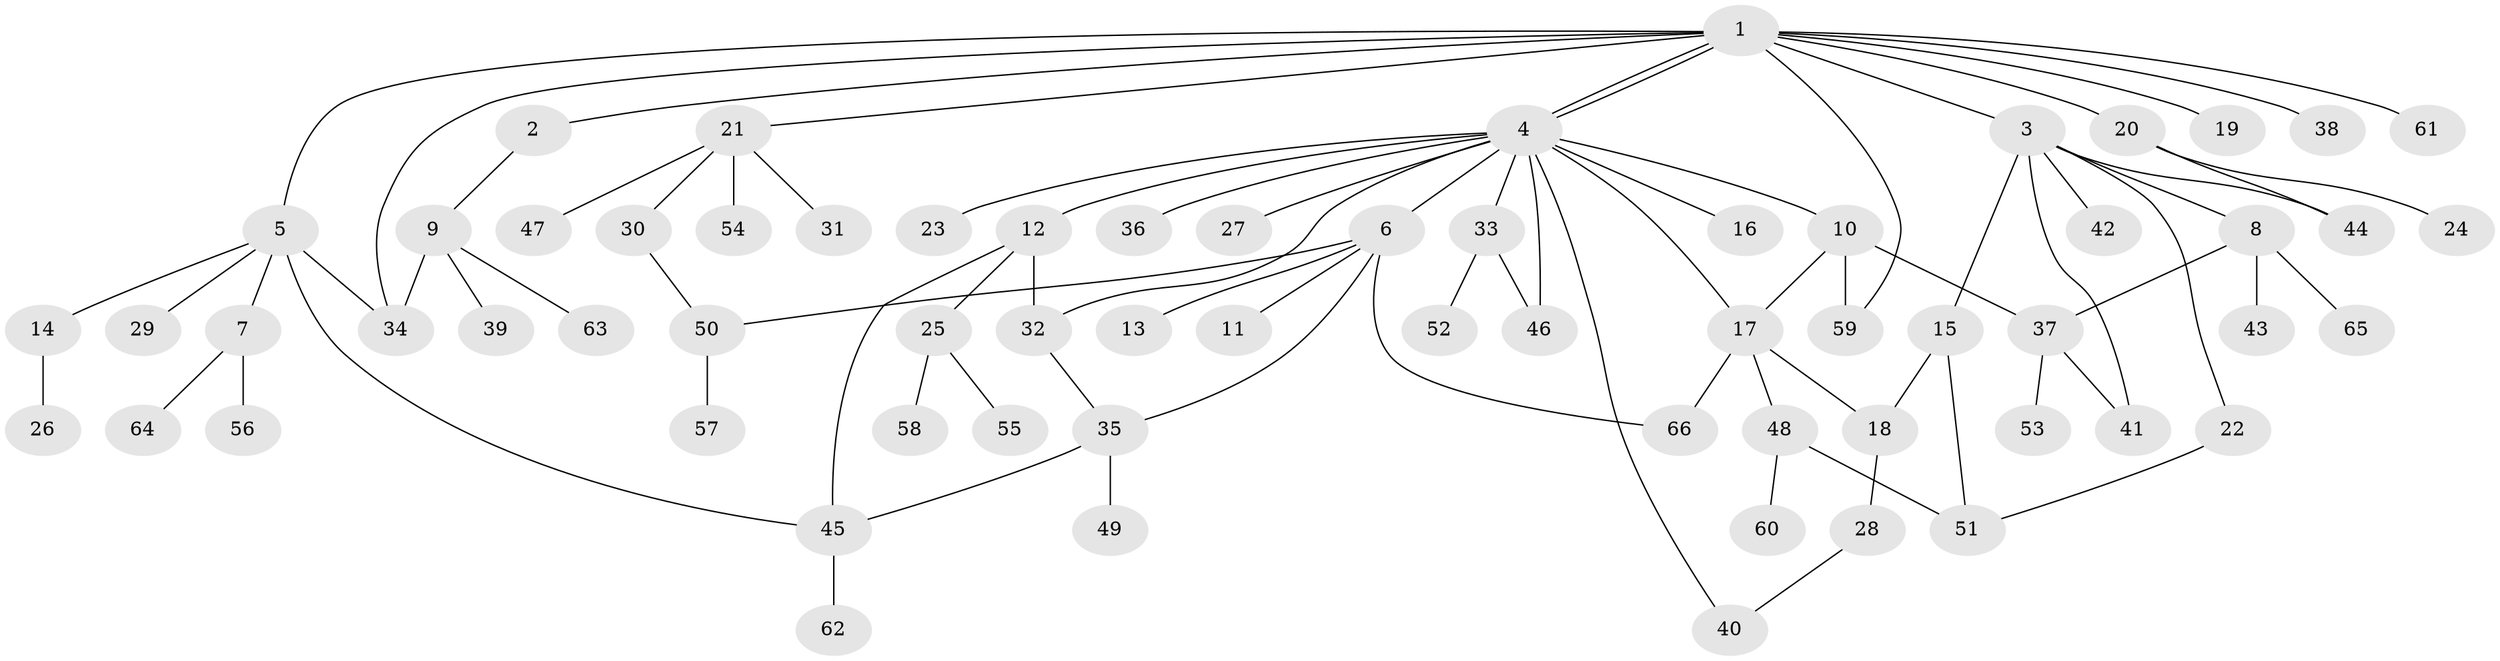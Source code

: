 // coarse degree distribution, {15: 0.02, 4: 0.12, 14: 0.02, 6: 0.02, 8: 0.02, 2: 0.22, 3: 0.06, 1: 0.5, 5: 0.02}
// Generated by graph-tools (version 1.1) at 2025/41/03/06/25 10:41:49]
// undirected, 66 vertices, 84 edges
graph export_dot {
graph [start="1"]
  node [color=gray90,style=filled];
  1;
  2;
  3;
  4;
  5;
  6;
  7;
  8;
  9;
  10;
  11;
  12;
  13;
  14;
  15;
  16;
  17;
  18;
  19;
  20;
  21;
  22;
  23;
  24;
  25;
  26;
  27;
  28;
  29;
  30;
  31;
  32;
  33;
  34;
  35;
  36;
  37;
  38;
  39;
  40;
  41;
  42;
  43;
  44;
  45;
  46;
  47;
  48;
  49;
  50;
  51;
  52;
  53;
  54;
  55;
  56;
  57;
  58;
  59;
  60;
  61;
  62;
  63;
  64;
  65;
  66;
  1 -- 2;
  1 -- 3;
  1 -- 4;
  1 -- 4;
  1 -- 5;
  1 -- 19;
  1 -- 20;
  1 -- 21;
  1 -- 34;
  1 -- 38;
  1 -- 59;
  1 -- 61;
  2 -- 9;
  3 -- 8;
  3 -- 15;
  3 -- 22;
  3 -- 41;
  3 -- 42;
  3 -- 44;
  4 -- 6;
  4 -- 10;
  4 -- 12;
  4 -- 16;
  4 -- 17;
  4 -- 23;
  4 -- 27;
  4 -- 32;
  4 -- 33;
  4 -- 36;
  4 -- 40;
  4 -- 46;
  5 -- 7;
  5 -- 14;
  5 -- 29;
  5 -- 34;
  5 -- 45;
  6 -- 11;
  6 -- 13;
  6 -- 35;
  6 -- 50;
  6 -- 66;
  7 -- 56;
  7 -- 64;
  8 -- 37;
  8 -- 43;
  8 -- 65;
  9 -- 34;
  9 -- 39;
  9 -- 63;
  10 -- 17;
  10 -- 37;
  10 -- 59;
  12 -- 25;
  12 -- 32;
  12 -- 45;
  14 -- 26;
  15 -- 18;
  15 -- 51;
  17 -- 18;
  17 -- 48;
  17 -- 66;
  18 -- 28;
  20 -- 24;
  20 -- 44;
  21 -- 30;
  21 -- 31;
  21 -- 47;
  21 -- 54;
  22 -- 51;
  25 -- 55;
  25 -- 58;
  28 -- 40;
  30 -- 50;
  32 -- 35;
  33 -- 46;
  33 -- 52;
  35 -- 45;
  35 -- 49;
  37 -- 41;
  37 -- 53;
  45 -- 62;
  48 -- 51;
  48 -- 60;
  50 -- 57;
}
